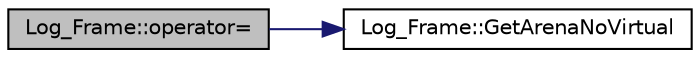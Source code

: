digraph "Log_Frame::operator="
{
 // INTERACTIVE_SVG=YES
  edge [fontname="Helvetica",fontsize="10",labelfontname="Helvetica",labelfontsize="10"];
  node [fontname="Helvetica",fontsize="10",shape=record];
  rankdir="LR";
  Node1 [label="Log_Frame::operator=",height=0.2,width=0.4,color="black", fillcolor="grey75", style="filled", fontcolor="black"];
  Node1 -> Node2 [color="midnightblue",fontsize="10",style="solid",fontname="Helvetica"];
  Node2 [label="Log_Frame::GetArenaNoVirtual",height=0.2,width=0.4,color="black", fillcolor="white", style="filled",URL="$da/d8c/class_log___frame.html#addc45c16c8e857f7cda113227dfeba68"];
}
